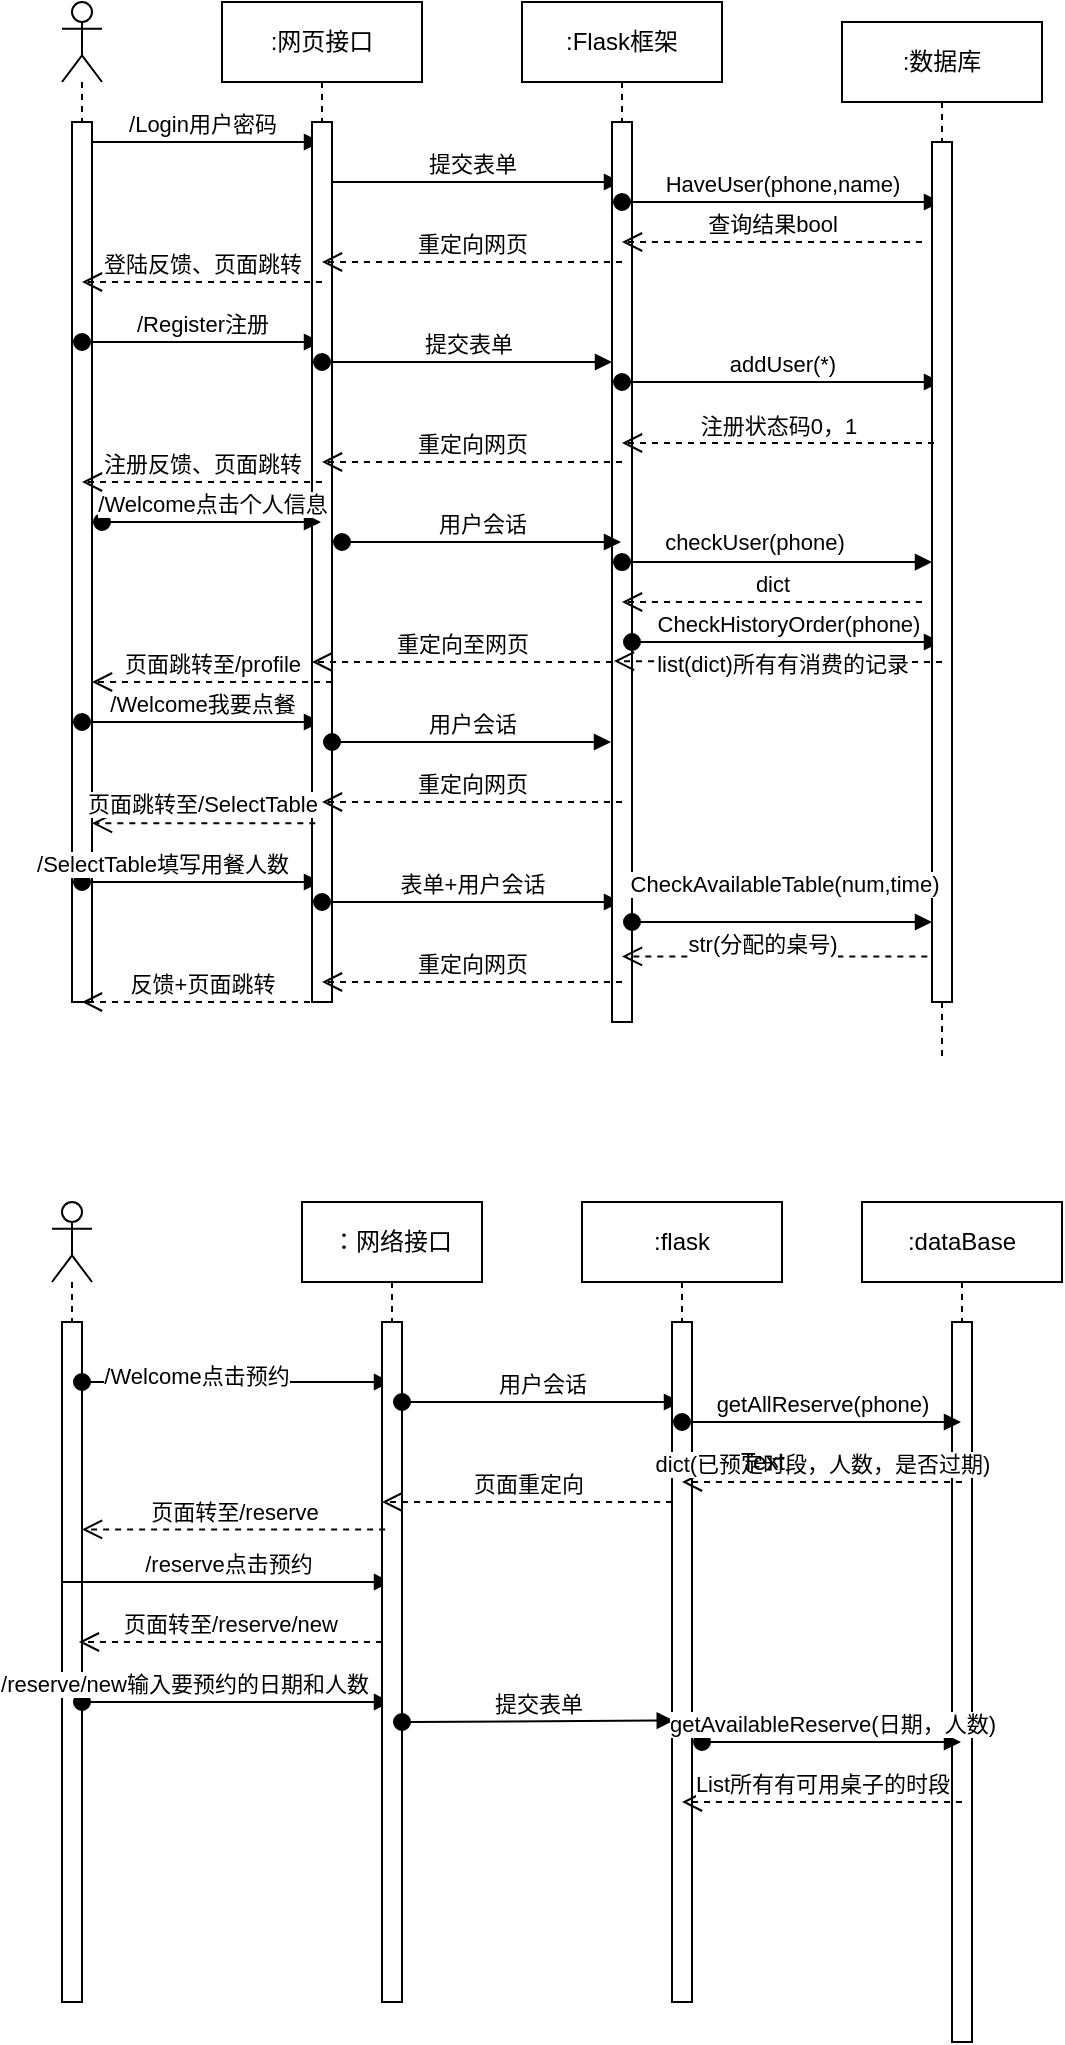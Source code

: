 <mxfile version="19.0.2" type="device"><diagram id="kgpKYQtTHZ0yAKxKKP6v" name="Page-1"><mxGraphModel dx="920" dy="513" grid="1" gridSize="10" guides="1" tooltips="1" connect="1" arrows="1" fold="1" page="1" pageScale="1" pageWidth="850" pageHeight="1100" math="0" shadow="0"><root><mxCell id="0"/><mxCell id="1" parent="0"/><mxCell id="QAfgwaAkPcUEIhykf5yX-1" value="" style="shape=umlLifeline;participant=umlActor;perimeter=lifelinePerimeter;whiteSpace=wrap;html=1;container=1;collapsible=0;recursiveResize=0;verticalAlign=top;spacingTop=36;outlineConnect=0;" parent="1" vertex="1"><mxGeometry x="160" y="310" width="20" height="500" as="geometry"/></mxCell><mxCell id="QAfgwaAkPcUEIhykf5yX-5" value="/Login用户密码" style="html=1;verticalAlign=bottom;startArrow=oval;startFill=1;endArrow=block;startSize=8;rounded=0;" parent="QAfgwaAkPcUEIhykf5yX-1" target="QAfgwaAkPcUEIhykf5yX-2" edge="1"><mxGeometry width="60" relative="1" as="geometry"><mxPoint x="10" y="70" as="sourcePoint"/><mxPoint x="70" y="70" as="targetPoint"/></mxGeometry></mxCell><mxCell id="QAfgwaAkPcUEIhykf5yX-7" value="" style="html=1;points=[];perimeter=orthogonalPerimeter;" parent="QAfgwaAkPcUEIhykf5yX-1" vertex="1"><mxGeometry x="5" y="60" width="10" height="440" as="geometry"/></mxCell><mxCell id="oBOhbmYILvxNt0yFTEzs-1" value="/Register注册" style="html=1;verticalAlign=bottom;startArrow=oval;startFill=1;endArrow=block;startSize=8;rounded=0;" parent="QAfgwaAkPcUEIhykf5yX-1" target="QAfgwaAkPcUEIhykf5yX-2" edge="1"><mxGeometry width="60" relative="1" as="geometry"><mxPoint x="10" y="170" as="sourcePoint"/><mxPoint x="70" y="170" as="targetPoint"/></mxGeometry></mxCell><mxCell id="SxQokiZyM8jxX_Xsrujh-7" value="/Welcome我要点餐" style="html=1;verticalAlign=bottom;startArrow=oval;startFill=1;endArrow=block;startSize=8;rounded=0;" parent="QAfgwaAkPcUEIhykf5yX-1" target="QAfgwaAkPcUEIhykf5yX-2" edge="1"><mxGeometry width="60" relative="1" as="geometry"><mxPoint x="10" y="360" as="sourcePoint"/><mxPoint x="70" y="360" as="targetPoint"/></mxGeometry></mxCell><mxCell id="SxQokiZyM8jxX_Xsrujh-11" value="/SelectTable填写用餐人数" style="html=1;verticalAlign=bottom;startArrow=oval;startFill=1;endArrow=block;startSize=8;rounded=0;" parent="QAfgwaAkPcUEIhykf5yX-1" target="QAfgwaAkPcUEIhykf5yX-2" edge="1"><mxGeometry x="-0.331" width="60" relative="1" as="geometry"><mxPoint x="10" y="440" as="sourcePoint"/><mxPoint x="70" y="440" as="targetPoint"/><mxPoint as="offset"/></mxGeometry></mxCell><mxCell id="QAfgwaAkPcUEIhykf5yX-2" value=":网页接口" style="shape=umlLifeline;perimeter=lifelinePerimeter;whiteSpace=wrap;html=1;container=1;collapsible=0;recursiveResize=0;outlineConnect=0;" parent="1" vertex="1"><mxGeometry x="240" y="310" width="100" height="500" as="geometry"/></mxCell><mxCell id="QAfgwaAkPcUEIhykf5yX-6" value="提交表单" style="html=1;verticalAlign=bottom;startArrow=oval;startFill=1;endArrow=block;startSize=8;rounded=0;" parent="QAfgwaAkPcUEIhykf5yX-2" target="QAfgwaAkPcUEIhykf5yX-3" edge="1"><mxGeometry width="60" relative="1" as="geometry"><mxPoint x="50" y="90" as="sourcePoint"/><mxPoint x="110" y="90" as="targetPoint"/></mxGeometry></mxCell><mxCell id="QAfgwaAkPcUEIhykf5yX-8" value="" style="html=1;points=[];perimeter=orthogonalPerimeter;" parent="QAfgwaAkPcUEIhykf5yX-2" vertex="1"><mxGeometry x="45" y="60" width="10" height="440" as="geometry"/></mxCell><mxCell id="oBOhbmYILvxNt0yFTEzs-2" value="提交表单" style="html=1;verticalAlign=bottom;startArrow=oval;startFill=1;endArrow=block;startSize=8;rounded=0;" parent="QAfgwaAkPcUEIhykf5yX-2" target="QAfgwaAkPcUEIhykf5yX-9" edge="1"><mxGeometry width="60" relative="1" as="geometry"><mxPoint x="50" y="180" as="sourcePoint"/><mxPoint x="110" y="180" as="targetPoint"/></mxGeometry></mxCell><mxCell id="SxQokiZyM8jxX_Xsrujh-8" value="用户会话" style="html=1;verticalAlign=bottom;startArrow=oval;startFill=1;endArrow=block;startSize=8;rounded=0;" parent="QAfgwaAkPcUEIhykf5yX-2" edge="1"><mxGeometry width="60" relative="1" as="geometry"><mxPoint x="55" y="370" as="sourcePoint"/><mxPoint x="194.5" y="370" as="targetPoint"/></mxGeometry></mxCell><mxCell id="7_bp9Gu7oAmK3cKfqU3a-1" value="表单+用户会话" style="html=1;verticalAlign=bottom;startArrow=oval;startFill=1;endArrow=block;startSize=8;rounded=0;" edge="1" parent="QAfgwaAkPcUEIhykf5yX-2" target="QAfgwaAkPcUEIhykf5yX-3"><mxGeometry width="60" relative="1" as="geometry"><mxPoint x="50" y="450" as="sourcePoint"/><mxPoint x="110" y="450" as="targetPoint"/></mxGeometry></mxCell><mxCell id="SxQokiZyM8jxX_Xsrujh-6" value="页面跳转至/profile" style="html=1;verticalAlign=bottom;endArrow=open;dashed=1;endSize=8;rounded=0;" parent="QAfgwaAkPcUEIhykf5yX-2" edge="1"><mxGeometry relative="1" as="geometry"><mxPoint x="55" y="340" as="sourcePoint"/><mxPoint x="-65" y="340" as="targetPoint"/><Array as="points"><mxPoint x="5" y="340"/></Array></mxGeometry></mxCell><mxCell id="QAfgwaAkPcUEIhykf5yX-3" value=":Flask框架" style="shape=umlLifeline;perimeter=lifelinePerimeter;whiteSpace=wrap;html=1;container=1;collapsible=0;recursiveResize=0;outlineConnect=0;" parent="1" vertex="1"><mxGeometry x="390" y="310" width="100" height="510" as="geometry"/></mxCell><mxCell id="QAfgwaAkPcUEIhykf5yX-9" value="" style="html=1;points=[];perimeter=orthogonalPerimeter;" parent="QAfgwaAkPcUEIhykf5yX-3" vertex="1"><mxGeometry x="45" y="60" width="10" height="450" as="geometry"/></mxCell><mxCell id="QAfgwaAkPcUEIhykf5yX-10" value="HaveUser(phone,name)" style="html=1;verticalAlign=bottom;startArrow=oval;startFill=1;endArrow=block;startSize=8;rounded=0;" parent="QAfgwaAkPcUEIhykf5yX-3" target="QAfgwaAkPcUEIhykf5yX-4" edge="1"><mxGeometry width="60" relative="1" as="geometry"><mxPoint x="50" y="100" as="sourcePoint"/><mxPoint x="110" y="100" as="targetPoint"/></mxGeometry></mxCell><mxCell id="oBOhbmYILvxNt0yFTEzs-3" value="addUser(*)" style="html=1;verticalAlign=bottom;startArrow=oval;startFill=1;endArrow=block;startSize=8;rounded=0;" parent="QAfgwaAkPcUEIhykf5yX-3" target="QAfgwaAkPcUEIhykf5yX-4" edge="1"><mxGeometry width="60" relative="1" as="geometry"><mxPoint x="50" y="190" as="sourcePoint"/><mxPoint x="110" y="190" as="targetPoint"/></mxGeometry></mxCell><mxCell id="7_bp9Gu7oAmK3cKfqU3a-4" value="CheckHistoryOrder(phone)" style="html=1;verticalAlign=bottom;startArrow=oval;startFill=1;endArrow=block;startSize=8;rounded=0;" edge="1" parent="QAfgwaAkPcUEIhykf5yX-3" target="QAfgwaAkPcUEIhykf5yX-4"><mxGeometry width="60" relative="1" as="geometry"><mxPoint x="55" y="320" as="sourcePoint"/><mxPoint x="115" y="320" as="targetPoint"/></mxGeometry></mxCell><mxCell id="QAfgwaAkPcUEIhykf5yX-4" value=":数据库" style="shape=umlLifeline;perimeter=lifelinePerimeter;whiteSpace=wrap;html=1;container=1;collapsible=0;recursiveResize=0;outlineConnect=0;" parent="1" vertex="1"><mxGeometry x="550" y="320" width="100" height="520" as="geometry"/></mxCell><mxCell id="QAfgwaAkPcUEIhykf5yX-11" value="" style="html=1;points=[];perimeter=orthogonalPerimeter;" parent="QAfgwaAkPcUEIhykf5yX-4" vertex="1"><mxGeometry x="45" y="60" width="10" height="430" as="geometry"/></mxCell><mxCell id="7_bp9Gu7oAmK3cKfqU3a-2" value="CheckAvailableTable(num,time)" style="html=1;verticalAlign=bottom;startArrow=oval;startFill=1;endArrow=block;startSize=8;rounded=0;" edge="1" parent="QAfgwaAkPcUEIhykf5yX-4"><mxGeometry x="0.004" y="10" width="60" relative="1" as="geometry"><mxPoint x="-105" y="450" as="sourcePoint"/><mxPoint x="45" y="450" as="targetPoint"/><mxPoint as="offset"/></mxGeometry></mxCell><mxCell id="QAfgwaAkPcUEIhykf5yX-12" value="查询结果bool" style="html=1;verticalAlign=bottom;endArrow=open;dashed=1;endSize=8;rounded=0;" parent="1" target="QAfgwaAkPcUEIhykf5yX-3" edge="1"><mxGeometry relative="1" as="geometry"><mxPoint x="590" y="430" as="sourcePoint"/><mxPoint x="500" y="430" as="targetPoint"/></mxGeometry></mxCell><mxCell id="QAfgwaAkPcUEIhykf5yX-13" value="重定向网页" style="html=1;verticalAlign=bottom;endArrow=open;dashed=1;endSize=8;rounded=0;" parent="1" edge="1"><mxGeometry relative="1" as="geometry"><mxPoint x="440" y="440" as="sourcePoint"/><mxPoint x="290" y="440" as="targetPoint"/></mxGeometry></mxCell><mxCell id="QAfgwaAkPcUEIhykf5yX-14" value="登陆反馈、页面跳转" style="html=1;verticalAlign=bottom;endArrow=open;dashed=1;endSize=8;rounded=0;" parent="1" target="QAfgwaAkPcUEIhykf5yX-1" edge="1"><mxGeometry relative="1" as="geometry"><mxPoint x="290" y="450" as="sourcePoint"/><mxPoint x="210" y="450" as="targetPoint"/></mxGeometry></mxCell><mxCell id="QAfgwaAkPcUEIhykf5yX-17" value="用户会话" style="html=1;verticalAlign=bottom;startArrow=oval;startFill=1;endArrow=block;startSize=8;rounded=0;" parent="1" target="QAfgwaAkPcUEIhykf5yX-3" edge="1"><mxGeometry width="60" relative="1" as="geometry"><mxPoint x="300" y="580" as="sourcePoint"/><mxPoint x="350" y="490" as="targetPoint"/></mxGeometry></mxCell><mxCell id="QAfgwaAkPcUEIhykf5yX-15" value="/Welcome点击个人信息" style="html=1;verticalAlign=bottom;startArrow=oval;startFill=1;endArrow=block;startSize=8;rounded=0;" parent="1" target="QAfgwaAkPcUEIhykf5yX-2" edge="1"><mxGeometry width="60" relative="1" as="geometry"><mxPoint x="180" y="570" as="sourcePoint"/><mxPoint x="230" y="480" as="targetPoint"/></mxGeometry></mxCell><mxCell id="oBOhbmYILvxNt0yFTEzs-4" value="注册状态码0，1" style="html=1;verticalAlign=bottom;endArrow=open;dashed=1;endSize=8;rounded=0;exitX=0.1;exitY=0.35;exitDx=0;exitDy=0;exitPerimeter=0;" parent="1" target="QAfgwaAkPcUEIhykf5yX-3" edge="1" source="QAfgwaAkPcUEIhykf5yX-11"><mxGeometry relative="1" as="geometry"><mxPoint x="580" y="530" as="sourcePoint"/><mxPoint x="500" y="530" as="targetPoint"/></mxGeometry></mxCell><mxCell id="oBOhbmYILvxNt0yFTEzs-5" value="重定向网页" style="html=1;verticalAlign=bottom;endArrow=open;dashed=1;endSize=8;rounded=0;" parent="1" target="QAfgwaAkPcUEIhykf5yX-2" edge="1"><mxGeometry relative="1" as="geometry"><mxPoint x="440" y="540" as="sourcePoint"/><mxPoint x="360" y="540" as="targetPoint"/></mxGeometry></mxCell><mxCell id="oBOhbmYILvxNt0yFTEzs-6" value="注册反馈、页面跳转" style="html=1;verticalAlign=bottom;endArrow=open;dashed=1;endSize=8;rounded=0;" parent="1" target="QAfgwaAkPcUEIhykf5yX-1" edge="1"><mxGeometry relative="1" as="geometry"><mxPoint x="290" y="550" as="sourcePoint"/><mxPoint x="210" y="550" as="targetPoint"/></mxGeometry></mxCell><mxCell id="SxQokiZyM8jxX_Xsrujh-5" value="dict" style="html=1;verticalAlign=bottom;endArrow=open;dashed=1;endSize=8;rounded=0;" parent="1" target="QAfgwaAkPcUEIhykf5yX-3" edge="1"><mxGeometry relative="1" as="geometry"><mxPoint x="590" y="610" as="sourcePoint"/><mxPoint x="500" y="630" as="targetPoint"/></mxGeometry></mxCell><mxCell id="SxQokiZyM8jxX_Xsrujh-9" value="重定向网页" style="html=1;verticalAlign=bottom;endArrow=open;dashed=1;endSize=8;rounded=0;" parent="1" target="QAfgwaAkPcUEIhykf5yX-2" edge="1"><mxGeometry relative="1" as="geometry"><mxPoint x="440" y="710" as="sourcePoint"/><mxPoint x="360" y="710" as="targetPoint"/></mxGeometry></mxCell><mxCell id="SxQokiZyM8jxX_Xsrujh-10" value="页面跳转至/SelectTable" style="html=1;verticalAlign=bottom;endArrow=open;dashed=1;endSize=8;rounded=0;exitX=0.167;exitY=0.797;exitDx=0;exitDy=0;exitPerimeter=0;" parent="1" source="QAfgwaAkPcUEIhykf5yX-8" target="QAfgwaAkPcUEIhykf5yX-7" edge="1"><mxGeometry x="0.015" y="-1" relative="1" as="geometry"><mxPoint x="280" y="720" as="sourcePoint"/><mxPoint x="200" y="720" as="targetPoint"/><mxPoint as="offset"/></mxGeometry></mxCell><mxCell id="7_bp9Gu7oAmK3cKfqU3a-3" value="str(分配的桌号)" style="html=1;verticalAlign=bottom;endArrow=open;dashed=1;endSize=8;rounded=0;exitX=-0.233;exitY=0.947;exitDx=0;exitDy=0;exitPerimeter=0;" edge="1" parent="1" source="QAfgwaAkPcUEIhykf5yX-11" target="QAfgwaAkPcUEIhykf5yX-3"><mxGeometry x="0.08" y="3" relative="1" as="geometry"><mxPoint x="600" y="800" as="sourcePoint"/><mxPoint x="520" y="800" as="targetPoint"/><mxPoint as="offset"/></mxGeometry></mxCell><mxCell id="SxQokiZyM8jxX_Xsrujh-1" value="" style="html=1;verticalAlign=bottom;startArrow=oval;startFill=1;endArrow=block;startSize=8;rounded=0;exitX=0.5;exitY=0.489;exitDx=0;exitDy=0;exitPerimeter=0;" parent="1" target="QAfgwaAkPcUEIhykf5yX-11" edge="1" source="QAfgwaAkPcUEIhykf5yX-9"><mxGeometry width="60" relative="1" as="geometry"><mxPoint x="440" y="610" as="sourcePoint"/><mxPoint x="500" y="610" as="targetPoint"/></mxGeometry></mxCell><mxCell id="SxQokiZyM8jxX_Xsrujh-4" value="checkUser(phone)" style="edgeLabel;html=1;align=center;verticalAlign=middle;resizable=0;points=[];" parent="SxQokiZyM8jxX_Xsrujh-1" vertex="1" connectable="0"><mxGeometry x="-0.373" y="2" relative="1" as="geometry"><mxPoint x="17" y="-8" as="offset"/></mxGeometry></mxCell><mxCell id="7_bp9Gu7oAmK3cKfqU3a-5" value="list(dict)所有有消费的记录" style="html=1;verticalAlign=bottom;endArrow=open;dashed=1;endSize=8;rounded=0;entryX=0.1;entryY=0.599;entryDx=0;entryDy=0;entryPerimeter=0;" edge="1" parent="1" target="QAfgwaAkPcUEIhykf5yX-9"><mxGeometry x="-0.025" y="10" relative="1" as="geometry"><mxPoint x="600" y="640" as="sourcePoint"/><mxPoint x="520" y="640" as="targetPoint"/><mxPoint as="offset"/></mxGeometry></mxCell><mxCell id="SxQokiZyM8jxX_Xsrujh-3" value="重定向至网页" style="html=1;verticalAlign=bottom;endArrow=open;dashed=1;endSize=8;rounded=0;" parent="1" edge="1"><mxGeometry relative="1" as="geometry"><mxPoint x="435" y="640" as="sourcePoint"/><mxPoint x="285" y="640" as="targetPoint"/><Array as="points"><mxPoint x="405" y="640"/></Array></mxGeometry></mxCell><mxCell id="7_bp9Gu7oAmK3cKfqU3a-8" value="重定向网页" style="html=1;verticalAlign=bottom;endArrow=open;dashed=1;endSize=8;rounded=0;" edge="1" parent="1" target="QAfgwaAkPcUEIhykf5yX-2"><mxGeometry relative="1" as="geometry"><mxPoint x="440" y="800" as="sourcePoint"/><mxPoint x="360" y="800" as="targetPoint"/></mxGeometry></mxCell><mxCell id="7_bp9Gu7oAmK3cKfqU3a-9" value="反馈+页面跳转" style="html=1;verticalAlign=bottom;endArrow=open;dashed=1;endSize=8;rounded=0;" edge="1" parent="1" target="QAfgwaAkPcUEIhykf5yX-1"><mxGeometry relative="1" as="geometry"><mxPoint x="290" y="810" as="sourcePoint"/><mxPoint x="210" y="810" as="targetPoint"/></mxGeometry></mxCell><mxCell id="7_bp9Gu7oAmK3cKfqU3a-11" value="" style="shape=umlLifeline;participant=umlActor;perimeter=lifelinePerimeter;whiteSpace=wrap;html=1;container=1;collapsible=0;recursiveResize=0;verticalAlign=top;spacingTop=36;outlineConnect=0;" vertex="1" parent="1"><mxGeometry x="155" y="910" width="20" height="400" as="geometry"/></mxCell><mxCell id="7_bp9Gu7oAmK3cKfqU3a-16" value="" style="html=1;points=[];perimeter=orthogonalPerimeter;" vertex="1" parent="7_bp9Gu7oAmK3cKfqU3a-11"><mxGeometry x="5" y="60" width="10" height="340" as="geometry"/></mxCell><mxCell id="7_bp9Gu7oAmK3cKfqU3a-19" value="" style="html=1;verticalAlign=bottom;startArrow=oval;startFill=1;endArrow=block;startSize=8;rounded=0;" edge="1" parent="7_bp9Gu7oAmK3cKfqU3a-11" target="7_bp9Gu7oAmK3cKfqU3a-12"><mxGeometry width="60" relative="1" as="geometry"><mxPoint x="15" y="90" as="sourcePoint"/><mxPoint x="75" y="90" as="targetPoint"/></mxGeometry></mxCell><mxCell id="7_bp9Gu7oAmK3cKfqU3a-20" value="/Welcome点击预约" style="edgeLabel;html=1;align=center;verticalAlign=middle;resizable=0;points=[];" vertex="1" connectable="0" parent="7_bp9Gu7oAmK3cKfqU3a-19"><mxGeometry x="-0.267" y="3" relative="1" as="geometry"><mxPoint as="offset"/></mxGeometry></mxCell><mxCell id="7_bp9Gu7oAmK3cKfqU3a-30" value="/reserve点击预约" style="html=1;verticalAlign=bottom;endArrow=block;rounded=0;" edge="1" parent="7_bp9Gu7oAmK3cKfqU3a-11" target="7_bp9Gu7oAmK3cKfqU3a-12"><mxGeometry width="80" relative="1" as="geometry"><mxPoint x="5" y="190" as="sourcePoint"/><mxPoint x="85" y="190" as="targetPoint"/></mxGeometry></mxCell><mxCell id="7_bp9Gu7oAmK3cKfqU3a-33" value="/reserve/new输入要预约的日期和人数" style="html=1;verticalAlign=bottom;startArrow=oval;startFill=1;endArrow=block;startSize=8;rounded=0;" edge="1" parent="7_bp9Gu7oAmK3cKfqU3a-11" target="7_bp9Gu7oAmK3cKfqU3a-12"><mxGeometry x="-0.353" width="60" relative="1" as="geometry"><mxPoint x="15" y="250" as="sourcePoint"/><mxPoint x="75" y="250" as="targetPoint"/><mxPoint x="1" as="offset"/></mxGeometry></mxCell><mxCell id="7_bp9Gu7oAmK3cKfqU3a-12" value="：网络接口" style="shape=umlLifeline;perimeter=lifelinePerimeter;whiteSpace=wrap;html=1;container=1;collapsible=0;recursiveResize=0;outlineConnect=0;" vertex="1" parent="1"><mxGeometry x="280" y="910" width="90" height="400" as="geometry"/></mxCell><mxCell id="7_bp9Gu7oAmK3cKfqU3a-17" value="" style="html=1;points=[];perimeter=orthogonalPerimeter;" vertex="1" parent="7_bp9Gu7oAmK3cKfqU3a-12"><mxGeometry x="40" y="60" width="10" height="340" as="geometry"/></mxCell><mxCell id="7_bp9Gu7oAmK3cKfqU3a-24" value="用户会话" style="html=1;verticalAlign=bottom;startArrow=oval;startFill=1;endArrow=block;startSize=8;rounded=0;" edge="1" parent="7_bp9Gu7oAmK3cKfqU3a-12" target="7_bp9Gu7oAmK3cKfqU3a-21"><mxGeometry width="60" relative="1" as="geometry"><mxPoint x="50" y="100" as="sourcePoint"/><mxPoint x="110" y="100" as="targetPoint"/></mxGeometry></mxCell><mxCell id="7_bp9Gu7oAmK3cKfqU3a-32" value="页面转至/reserve/new" style="html=1;verticalAlign=bottom;endArrow=open;dashed=1;endSize=8;rounded=0;exitX=0.157;exitY=0.305;exitDx=0;exitDy=0;exitPerimeter=0;" edge="1" parent="7_bp9Gu7oAmK3cKfqU3a-12"><mxGeometry relative="1" as="geometry"><mxPoint x="40" y="220" as="sourcePoint"/><mxPoint x="-111.57" y="220" as="targetPoint"/></mxGeometry></mxCell><mxCell id="7_bp9Gu7oAmK3cKfqU3a-35" value="提交表单" style="html=1;verticalAlign=bottom;startArrow=oval;startFill=1;endArrow=block;startSize=8;rounded=0;entryX=0.088;entryY=0.586;entryDx=0;entryDy=0;entryPerimeter=0;" edge="1" parent="7_bp9Gu7oAmK3cKfqU3a-12" target="7_bp9Gu7oAmK3cKfqU3a-22"><mxGeometry width="60" relative="1" as="geometry"><mxPoint x="50" y="260" as="sourcePoint"/><mxPoint x="195" y="260" as="targetPoint"/></mxGeometry></mxCell><mxCell id="7_bp9Gu7oAmK3cKfqU3a-13" value=":dataBase" style="shape=umlLifeline;perimeter=lifelinePerimeter;whiteSpace=wrap;html=1;container=1;collapsible=0;recursiveResize=0;outlineConnect=0;" vertex="1" parent="1"><mxGeometry x="560" y="910" width="100" height="420" as="geometry"/></mxCell><mxCell id="7_bp9Gu7oAmK3cKfqU3a-18" value="" style="html=1;points=[];perimeter=orthogonalPerimeter;" vertex="1" parent="7_bp9Gu7oAmK3cKfqU3a-13"><mxGeometry x="45" y="60" width="10" height="360" as="geometry"/></mxCell><mxCell id="7_bp9Gu7oAmK3cKfqU3a-21" value=":flask" style="shape=umlLifeline;perimeter=lifelinePerimeter;whiteSpace=wrap;html=1;container=1;collapsible=0;recursiveResize=0;outlineConnect=0;" vertex="1" parent="1"><mxGeometry x="420" y="910" width="100" height="400" as="geometry"/></mxCell><mxCell id="7_bp9Gu7oAmK3cKfqU3a-22" value="" style="html=1;points=[];perimeter=orthogonalPerimeter;" vertex="1" parent="7_bp9Gu7oAmK3cKfqU3a-21"><mxGeometry x="45" y="60" width="10" height="340" as="geometry"/></mxCell><mxCell id="7_bp9Gu7oAmK3cKfqU3a-27" value="getAllReserve(phone)" style="html=1;verticalAlign=bottom;startArrow=oval;startFill=1;endArrow=block;startSize=8;rounded=0;" edge="1" parent="7_bp9Gu7oAmK3cKfqU3a-21" target="7_bp9Gu7oAmK3cKfqU3a-13"><mxGeometry width="60" relative="1" as="geometry"><mxPoint x="50" y="110" as="sourcePoint"/><mxPoint x="110" y="110" as="targetPoint"/></mxGeometry></mxCell><mxCell id="7_bp9Gu7oAmK3cKfqU3a-25" value="页面重定向" style="html=1;verticalAlign=bottom;endArrow=open;dashed=1;endSize=8;rounded=0;" edge="1" parent="7_bp9Gu7oAmK3cKfqU3a-21"><mxGeometry relative="1" as="geometry"><mxPoint x="45" y="150" as="sourcePoint"/><mxPoint x="-100" y="150" as="targetPoint"/><Array as="points"><mxPoint x="5" y="150"/></Array></mxGeometry></mxCell><mxCell id="7_bp9Gu7oAmK3cKfqU3a-36" value="getAvailableReserve(日期，人数)" style="html=1;verticalAlign=bottom;startArrow=oval;startFill=1;endArrow=block;startSize=8;rounded=0;" edge="1" parent="7_bp9Gu7oAmK3cKfqU3a-21" target="7_bp9Gu7oAmK3cKfqU3a-13"><mxGeometry width="60" relative="1" as="geometry"><mxPoint x="60" y="270" as="sourcePoint"/><mxPoint x="120" y="270" as="targetPoint"/></mxGeometry></mxCell><mxCell id="7_bp9Gu7oAmK3cKfqU3a-26" value="页面转至/reserve" style="html=1;verticalAlign=bottom;endArrow=open;dashed=1;endSize=8;rounded=0;exitX=0.157;exitY=0.305;exitDx=0;exitDy=0;exitPerimeter=0;" edge="1" parent="1" source="7_bp9Gu7oAmK3cKfqU3a-17" target="7_bp9Gu7oAmK3cKfqU3a-16"><mxGeometry relative="1" as="geometry"><mxPoint x="320" y="1060" as="sourcePoint"/><mxPoint x="240" y="1060" as="targetPoint"/></mxGeometry></mxCell><mxCell id="7_bp9Gu7oAmK3cKfqU3a-28" value="dict(已预定时段，人数，是否过期)" style="html=1;verticalAlign=bottom;endArrow=open;dashed=1;endSize=8;rounded=0;" edge="1" parent="1" target="7_bp9Gu7oAmK3cKfqU3a-21"><mxGeometry relative="1" as="geometry"><mxPoint x="610" y="1050" as="sourcePoint"/><mxPoint x="530" y="1050" as="targetPoint"/></mxGeometry></mxCell><mxCell id="7_bp9Gu7oAmK3cKfqU3a-37" value="List所有有可用桌子的时段" style="html=1;verticalAlign=bottom;endArrow=open;dashed=1;endSize=8;rounded=0;" edge="1" parent="1" target="7_bp9Gu7oAmK3cKfqU3a-21"><mxGeometry relative="1" as="geometry"><mxPoint x="610" y="1210" as="sourcePoint"/><mxPoint x="530" y="1210" as="targetPoint"/></mxGeometry></mxCell><mxCell id="7_bp9Gu7oAmK3cKfqU3a-43" value="Text" style="text;html=1;align=center;verticalAlign=middle;resizable=0;points=[];autosize=1;strokeColor=none;fillColor=none;" vertex="1" parent="1"><mxGeometry x="490" y="1030" width="40" height="20" as="geometry"/></mxCell></root></mxGraphModel></diagram></mxfile>